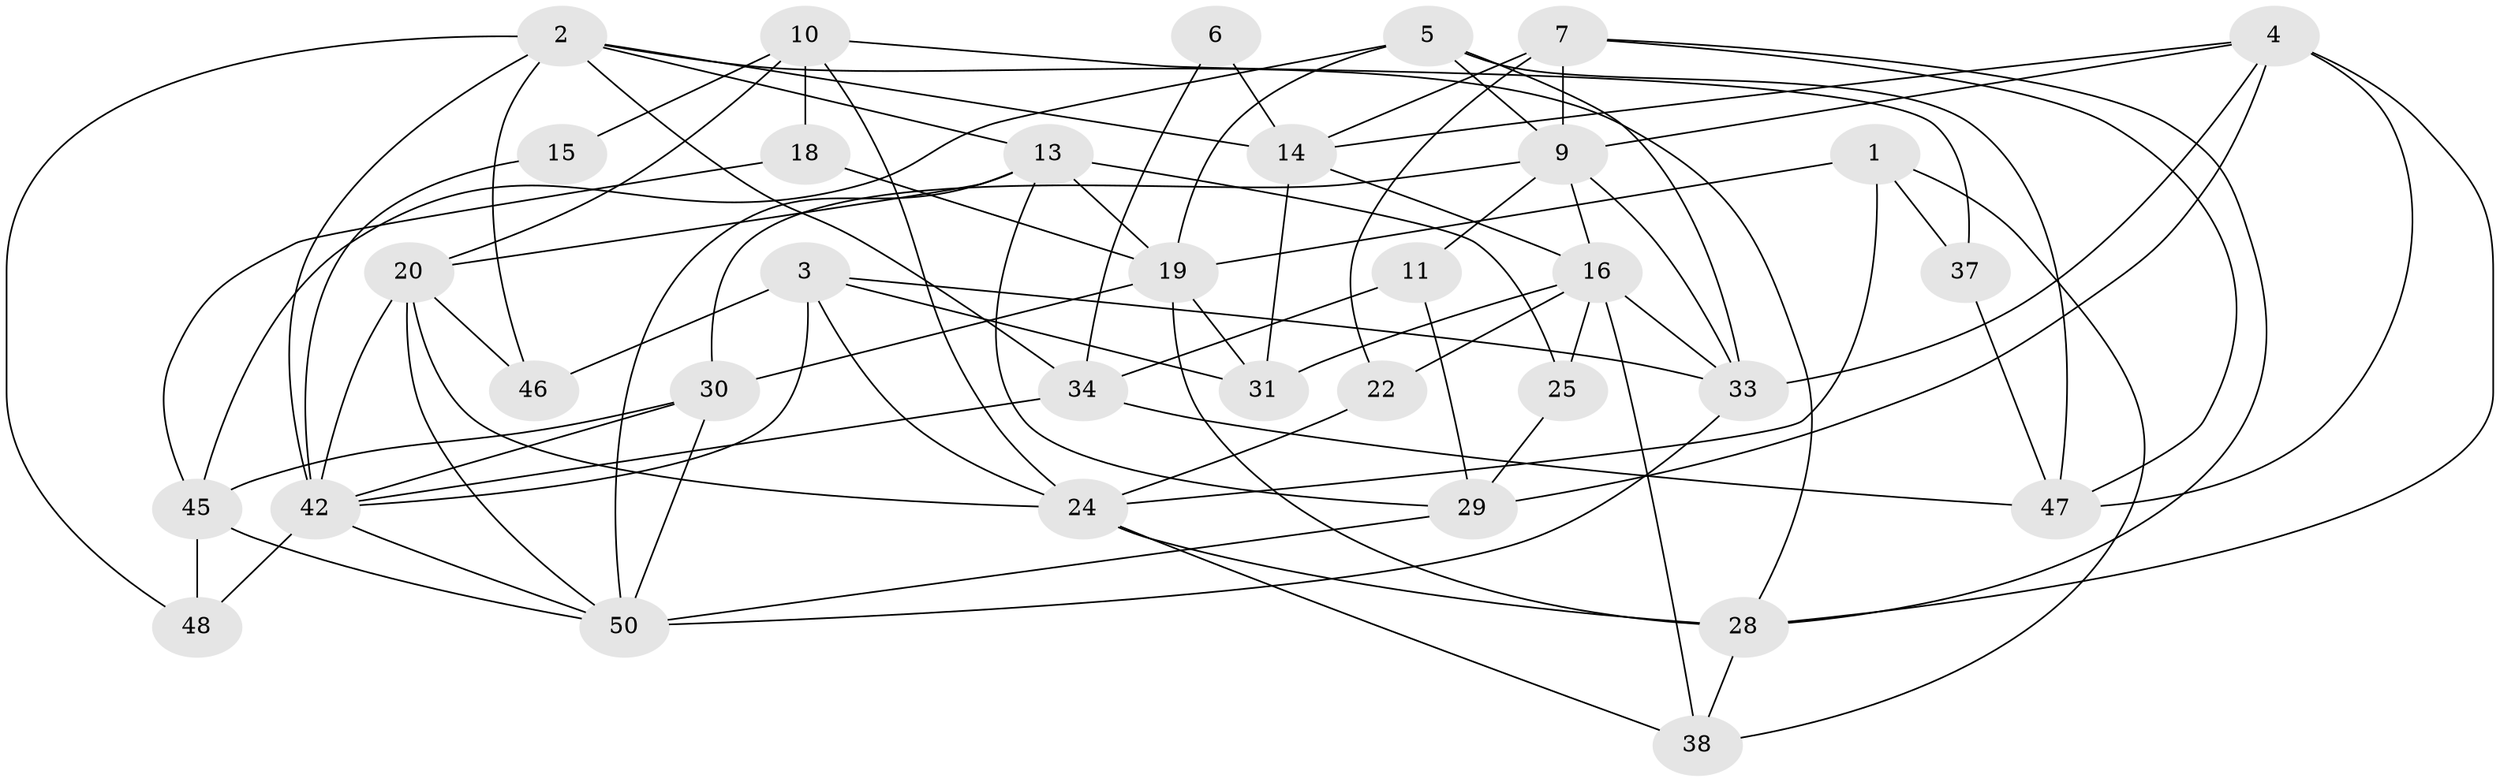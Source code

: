 // Generated by graph-tools (version 1.1) at 2025/52/02/27/25 19:52:08]
// undirected, 34 vertices, 84 edges
graph export_dot {
graph [start="1"]
  node [color=gray90,style=filled];
  1;
  2 [super="+12"];
  3 [super="+8"];
  4 [super="+40"];
  5 [super="+27"];
  6;
  7;
  9 [super="+21"];
  10 [super="+43"];
  11;
  13 [super="+23"];
  14 [super="+17"];
  15;
  16 [super="+36"];
  18;
  19 [super="+39"];
  20 [super="+41"];
  22;
  24 [super="+56"];
  25 [super="+26"];
  28 [super="+35"];
  29 [super="+49"];
  30 [super="+53"];
  31 [super="+32"];
  33 [super="+58"];
  34 [super="+54"];
  37;
  38 [super="+57"];
  42 [super="+44"];
  45 [super="+52"];
  46;
  47 [super="+51"];
  48;
  50 [super="+55"];
  1 -- 37;
  1 -- 24;
  1 -- 38;
  1 -- 19;
  2 -- 14;
  2 -- 46 [weight=2];
  2 -- 48;
  2 -- 13;
  2 -- 34;
  2 -- 42;
  2 -- 28;
  3 -- 46;
  3 -- 33;
  3 -- 24;
  3 -- 42;
  3 -- 31;
  4 -- 47;
  4 -- 29;
  4 -- 14;
  4 -- 9;
  4 -- 33;
  4 -- 28;
  5 -- 33;
  5 -- 19 [weight=2];
  5 -- 45;
  5 -- 9;
  5 -- 47;
  6 -- 14;
  6 -- 34;
  7 -- 22;
  7 -- 28;
  7 -- 47;
  7 -- 14;
  7 -- 9;
  9 -- 30;
  9 -- 16;
  9 -- 11;
  9 -- 33;
  10 -- 24;
  10 -- 15;
  10 -- 37;
  10 -- 18;
  10 -- 20;
  11 -- 34 [weight=2];
  11 -- 29;
  13 -- 25;
  13 -- 29;
  13 -- 19 [weight=2];
  13 -- 50;
  13 -- 20;
  14 -- 16;
  14 -- 31;
  15 -- 42;
  16 -- 25;
  16 -- 22;
  16 -- 38;
  16 -- 31;
  16 -- 33;
  18 -- 45;
  18 -- 19;
  19 -- 30;
  19 -- 28;
  19 -- 31;
  20 -- 24;
  20 -- 42;
  20 -- 46;
  20 -- 50;
  22 -- 24;
  24 -- 28 [weight=2];
  24 -- 38;
  25 -- 29;
  28 -- 38;
  29 -- 50;
  30 -- 42;
  30 -- 50;
  30 -- 45 [weight=2];
  33 -- 50;
  34 -- 42;
  34 -- 47;
  37 -- 47;
  42 -- 48;
  42 -- 50;
  45 -- 48;
  45 -- 50;
}
